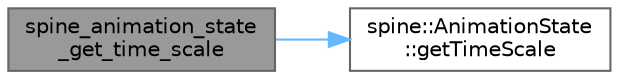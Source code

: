 digraph "spine_animation_state_get_time_scale"
{
 // LATEX_PDF_SIZE
  bgcolor="transparent";
  edge [fontname=Helvetica,fontsize=10,labelfontname=Helvetica,labelfontsize=10];
  node [fontname=Helvetica,fontsize=10,shape=box,height=0.2,width=0.4];
  rankdir="LR";
  Node1 [id="Node000001",label="spine_animation_state\l_get_time_scale",height=0.2,width=0.4,color="gray40", fillcolor="grey60", style="filled", fontcolor="black",tooltip=" "];
  Node1 -> Node2 [id="edge1_Node000001_Node000002",color="steelblue1",style="solid",tooltip=" "];
  Node2 [id="Node000002",label="spine::AnimationState\l::getTimeScale",height=0.2,width=0.4,color="grey40", fillcolor="white", style="filled",URL="$classspine_1_1_animation_state.html#a8e77b9b1d0bbbf595000216c1a6a08cf",tooltip=" "];
}
